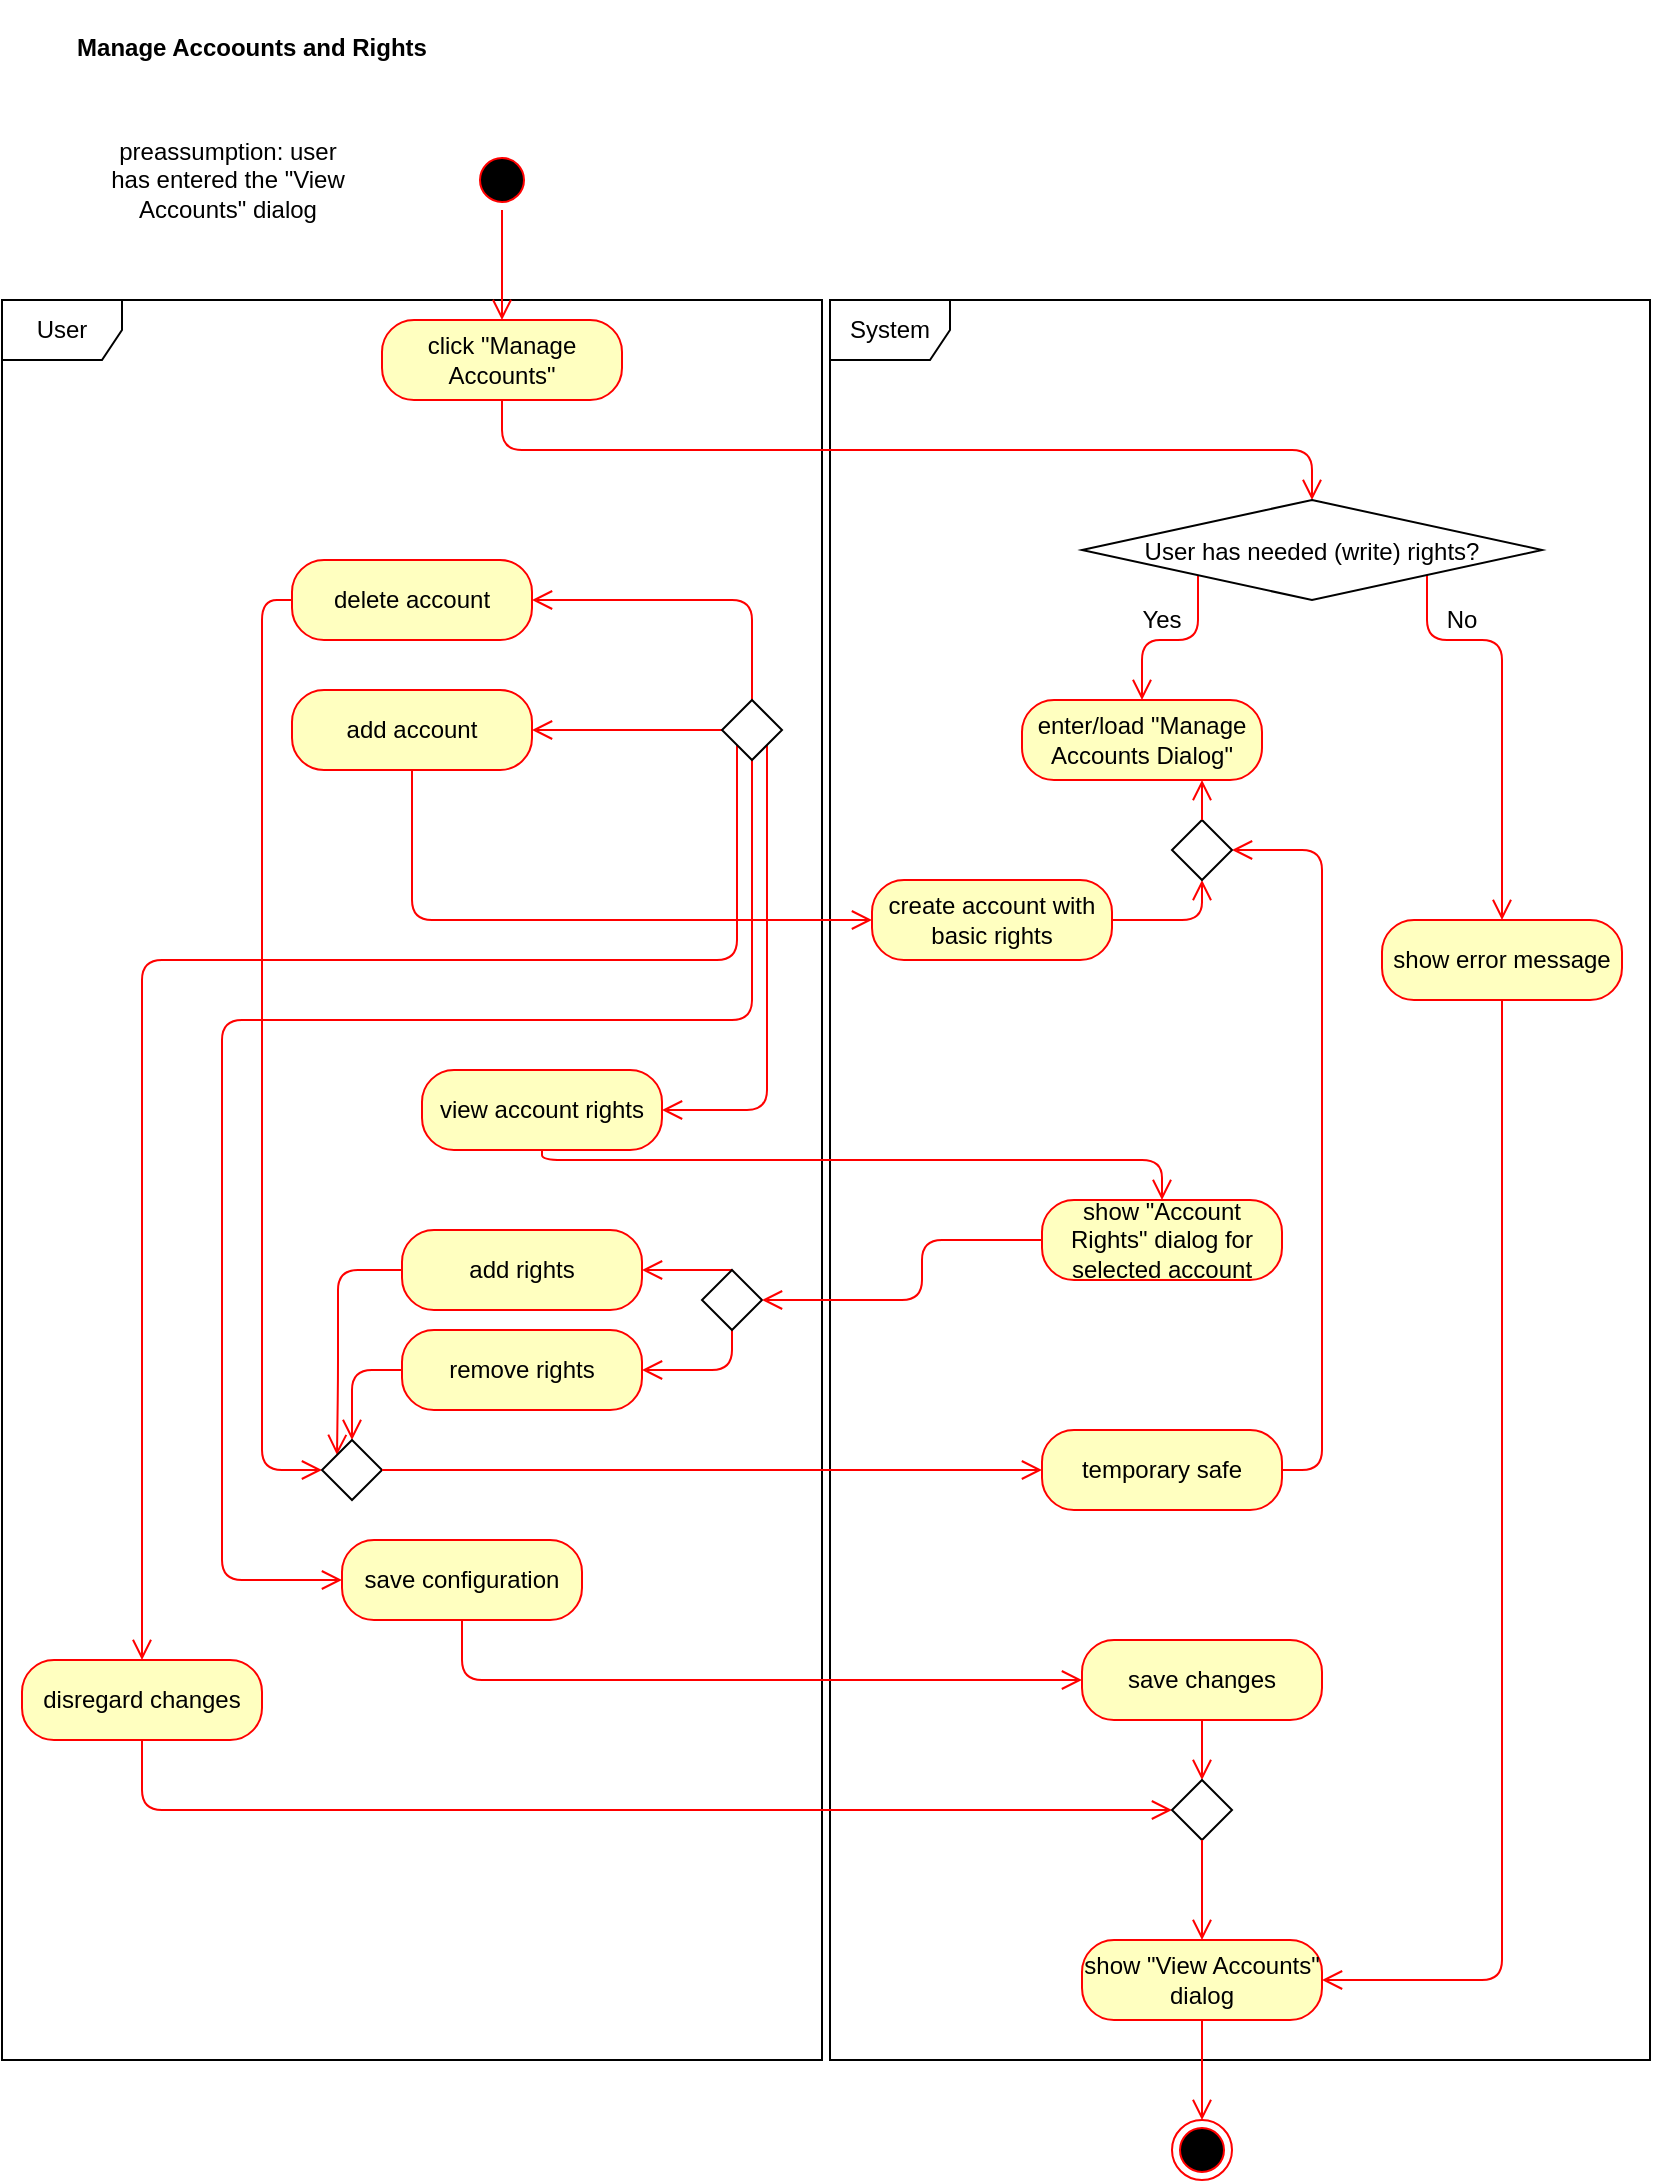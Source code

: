 <mxfile version="13.8.8" type="github">
  <diagram id="51uBncpZeKGi5nlefZB6" name="Activity_Diagram_Manage_Accounts">
    <mxGraphModel dx="709" dy="722" grid="1" gridSize="10" guides="1" tooltips="1" connect="1" arrows="1" fold="1" page="1" pageScale="1" pageWidth="827" pageHeight="1169" math="0" shadow="0">
      <root>
        <mxCell id="MIjQvJClVpNPJ3KCYoKW-0" />
        <mxCell id="MIjQvJClVpNPJ3KCYoKW-1" parent="MIjQvJClVpNPJ3KCYoKW-0" />
        <mxCell id="v87nf60ux7OiHvOhuIsg-0" value="User" style="shape=umlFrame;whiteSpace=wrap;html=1;" parent="MIjQvJClVpNPJ3KCYoKW-1" vertex="1">
          <mxGeometry y="150" width="410" height="880" as="geometry" />
        </mxCell>
        <mxCell id="v87nf60ux7OiHvOhuIsg-1" value="System" style="shape=umlFrame;whiteSpace=wrap;html=1;" parent="MIjQvJClVpNPJ3KCYoKW-1" vertex="1">
          <mxGeometry x="414" y="150" width="410" height="880" as="geometry" />
        </mxCell>
        <mxCell id="uPn5avV3h4MO-AuFN-KD-62" value="Yes" style="text;html=1;strokeColor=none;fillColor=none;align=center;verticalAlign=middle;whiteSpace=wrap;rounded=0;" parent="MIjQvJClVpNPJ3KCYoKW-1" vertex="1">
          <mxGeometry x="560" y="300" width="40" height="20" as="geometry" />
        </mxCell>
        <mxCell id="uPn5avV3h4MO-AuFN-KD-66" value="No" style="text;html=1;strokeColor=none;fillColor=none;align=center;verticalAlign=middle;whiteSpace=wrap;rounded=0;" parent="MIjQvJClVpNPJ3KCYoKW-1" vertex="1">
          <mxGeometry x="710" y="300" width="40" height="20" as="geometry" />
        </mxCell>
        <mxCell id="iclMmv0nS1doL0X6kXzv-4" value="preassumption: user has entered the &quot;View Accounts&quot; dialog" style="text;html=1;strokeColor=none;fillColor=none;align=center;verticalAlign=middle;whiteSpace=wrap;rounded=0;" parent="MIjQvJClVpNPJ3KCYoKW-1" vertex="1">
          <mxGeometry x="48" y="80" width="130" height="20" as="geometry" />
        </mxCell>
        <mxCell id="H4dfCoq8JvrkCILPb4lh-5" value="" style="ellipse;html=1;shape=startState;fillColor=#000000;strokeColor=#ff0000;" parent="MIjQvJClVpNPJ3KCYoKW-1" vertex="1">
          <mxGeometry x="235" y="75" width="30" height="30" as="geometry" />
        </mxCell>
        <mxCell id="H4dfCoq8JvrkCILPb4lh-6" value="" style="edgeStyle=orthogonalEdgeStyle;html=1;verticalAlign=bottom;endArrow=open;endSize=8;strokeColor=#ff0000;entryX=0.5;entryY=0;entryDx=0;entryDy=0;" parent="MIjQvJClVpNPJ3KCYoKW-1" source="H4dfCoq8JvrkCILPb4lh-5" target="H4dfCoq8JvrkCILPb4lh-28" edge="1">
          <mxGeometry relative="1" as="geometry">
            <mxPoint x="420" y="90" as="targetPoint" />
          </mxGeometry>
        </mxCell>
        <mxCell id="H4dfCoq8JvrkCILPb4lh-7" value="Manage Accoounts and Rights" style="text;align=center;fontStyle=1;verticalAlign=middle;spacingLeft=3;spacingRight=3;strokeColor=none;rotatable=0;points=[[0,0.5],[1,0.5]];portConstraint=eastwest;" parent="MIjQvJClVpNPJ3KCYoKW-1" vertex="1">
          <mxGeometry width="250" height="46" as="geometry" />
        </mxCell>
        <mxCell id="H4dfCoq8JvrkCILPb4lh-8" value="" style="ellipse;html=1;shape=endState;fillColor=#000000;strokeColor=#ff0000;" parent="MIjQvJClVpNPJ3KCYoKW-1" vertex="1">
          <mxGeometry x="585" y="1060" width="30" height="30" as="geometry" />
        </mxCell>
        <mxCell id="H4dfCoq8JvrkCILPb4lh-28" value="click &quot;Manage Accounts&quot;" style="rounded=1;whiteSpace=wrap;html=1;arcSize=40;fontColor=#000000;fillColor=#ffffc0;strokeColor=#ff0000;" parent="MIjQvJClVpNPJ3KCYoKW-1" vertex="1">
          <mxGeometry x="190" y="160" width="120" height="40" as="geometry" />
        </mxCell>
        <mxCell id="H4dfCoq8JvrkCILPb4lh-29" value="" style="edgeStyle=orthogonalEdgeStyle;html=1;verticalAlign=bottom;endArrow=open;endSize=8;strokeColor=#ff0000;entryX=0.5;entryY=0;entryDx=0;entryDy=0;exitX=0.5;exitY=1;exitDx=0;exitDy=0;" parent="MIjQvJClVpNPJ3KCYoKW-1" source="H4dfCoq8JvrkCILPb4lh-28" target="UWAfNUe5T1bSQTTHerQg-0" edge="1">
          <mxGeometry relative="1" as="geometry">
            <mxPoint x="650" y="230" as="targetPoint" />
            <mxPoint x="260" y="115" as="sourcePoint" />
          </mxGeometry>
        </mxCell>
        <mxCell id="H4dfCoq8JvrkCILPb4lh-30" value="show error message" style="rounded=1;whiteSpace=wrap;html=1;arcSize=40;fontColor=#000000;fillColor=#ffffc0;strokeColor=#ff0000;" parent="MIjQvJClVpNPJ3KCYoKW-1" vertex="1">
          <mxGeometry x="690" y="460" width="120" height="40" as="geometry" />
        </mxCell>
        <mxCell id="H4dfCoq8JvrkCILPb4lh-31" value="enter/load &quot;Manage Accounts Dialog&quot;" style="rounded=1;whiteSpace=wrap;html=1;arcSize=40;fontColor=#000000;fillColor=#ffffc0;strokeColor=#ff0000;" parent="MIjQvJClVpNPJ3KCYoKW-1" vertex="1">
          <mxGeometry x="510" y="350" width="120" height="40" as="geometry" />
        </mxCell>
        <mxCell id="H4dfCoq8JvrkCILPb4lh-32" value="delete account" style="rounded=1;whiteSpace=wrap;html=1;arcSize=40;fontColor=#000000;fillColor=#ffffc0;strokeColor=#ff0000;" parent="MIjQvJClVpNPJ3KCYoKW-1" vertex="1">
          <mxGeometry x="145" y="280" width="120" height="40" as="geometry" />
        </mxCell>
        <mxCell id="H4dfCoq8JvrkCILPb4lh-33" value="add account" style="rounded=1;whiteSpace=wrap;html=1;arcSize=40;fontColor=#000000;fillColor=#ffffc0;strokeColor=#ff0000;" parent="MIjQvJClVpNPJ3KCYoKW-1" vertex="1">
          <mxGeometry x="145" y="345" width="120" height="40" as="geometry" />
        </mxCell>
        <mxCell id="H4dfCoq8JvrkCILPb4lh-34" value="add rights" style="rounded=1;whiteSpace=wrap;html=1;arcSize=40;fontColor=#000000;fillColor=#ffffc0;strokeColor=#ff0000;" parent="MIjQvJClVpNPJ3KCYoKW-1" vertex="1">
          <mxGeometry x="200" y="615" width="120" height="40" as="geometry" />
        </mxCell>
        <mxCell id="H4dfCoq8JvrkCILPb4lh-35" value="remove rights" style="rounded=1;whiteSpace=wrap;html=1;arcSize=40;fontColor=#000000;fillColor=#ffffc0;strokeColor=#ff0000;" parent="MIjQvJClVpNPJ3KCYoKW-1" vertex="1">
          <mxGeometry x="200" y="665" width="120" height="40" as="geometry" />
        </mxCell>
        <mxCell id="H4dfCoq8JvrkCILPb4lh-36" value="save configuration" style="rounded=1;whiteSpace=wrap;html=1;arcSize=40;fontColor=#000000;fillColor=#ffffc0;strokeColor=#ff0000;" parent="MIjQvJClVpNPJ3KCYoKW-1" vertex="1">
          <mxGeometry x="170" y="770" width="120" height="40" as="geometry" />
        </mxCell>
        <mxCell id="H4dfCoq8JvrkCILPb4lh-41" value="view account rights" style="rounded=1;whiteSpace=wrap;html=1;arcSize=40;fontColor=#000000;fillColor=#ffffc0;strokeColor=#ff0000;" parent="MIjQvJClVpNPJ3KCYoKW-1" vertex="1">
          <mxGeometry x="210" y="535" width="120" height="40" as="geometry" />
        </mxCell>
        <mxCell id="H4dfCoq8JvrkCILPb4lh-42" value="show &quot;Account Rights&quot; dialog for selected account" style="rounded=1;whiteSpace=wrap;html=1;arcSize=40;fontColor=#000000;fillColor=#ffffc0;strokeColor=#ff0000;" parent="MIjQvJClVpNPJ3KCYoKW-1" vertex="1">
          <mxGeometry x="520" y="600" width="120" height="40" as="geometry" />
        </mxCell>
        <mxCell id="H4dfCoq8JvrkCILPb4lh-47" value="" style="edgeStyle=orthogonalEdgeStyle;html=1;verticalAlign=bottom;endArrow=open;endSize=8;strokeColor=#ff0000;entryX=1;entryY=0.5;entryDx=0;entryDy=0;exitX=0.5;exitY=0;exitDx=0;exitDy=0;" parent="MIjQvJClVpNPJ3KCYoKW-1" source="UWAfNUe5T1bSQTTHerQg-9" target="H4dfCoq8JvrkCILPb4lh-32" edge="1">
          <mxGeometry relative="1" as="geometry">
            <mxPoint x="660" y="240" as="targetPoint" />
            <mxPoint x="260" y="210" as="sourcePoint" />
          </mxGeometry>
        </mxCell>
        <mxCell id="H4dfCoq8JvrkCILPb4lh-48" value="" style="edgeStyle=orthogonalEdgeStyle;html=1;verticalAlign=bottom;endArrow=open;endSize=8;strokeColor=#ff0000;entryX=1;entryY=0.5;entryDx=0;entryDy=0;exitX=0;exitY=0.5;exitDx=0;exitDy=0;startSize=7;" parent="MIjQvJClVpNPJ3KCYoKW-1" source="UWAfNUe5T1bSQTTHerQg-9" target="H4dfCoq8JvrkCILPb4lh-33" edge="1">
          <mxGeometry relative="1" as="geometry">
            <mxPoint x="270" y="370" as="targetPoint" />
            <mxPoint x="520" y="380" as="sourcePoint" />
            <Array as="points">
              <mxPoint x="310" y="365" />
              <mxPoint x="310" y="365" />
            </Array>
          </mxGeometry>
        </mxCell>
        <mxCell id="H4dfCoq8JvrkCILPb4lh-49" value="" style="edgeStyle=orthogonalEdgeStyle;html=1;verticalAlign=bottom;endArrow=open;endSize=8;strokeColor=#ff0000;entryX=1;entryY=0.5;entryDx=0;entryDy=0;exitX=1;exitY=1;exitDx=0;exitDy=0;" parent="MIjQvJClVpNPJ3KCYoKW-1" source="UWAfNUe5T1bSQTTHerQg-9" target="H4dfCoq8JvrkCILPb4lh-41" edge="1">
          <mxGeometry relative="1" as="geometry">
            <mxPoint x="280" y="380" as="targetPoint" />
            <mxPoint x="530" y="390" as="sourcePoint" />
            <Array as="points">
              <mxPoint x="383" y="555" />
            </Array>
          </mxGeometry>
        </mxCell>
        <mxCell id="H4dfCoq8JvrkCILPb4lh-50" value="" style="edgeStyle=orthogonalEdgeStyle;html=1;verticalAlign=bottom;endArrow=open;endSize=8;strokeColor=#ff0000;entryX=0.5;entryY=0;entryDx=0;entryDy=0;exitX=0.5;exitY=1;exitDx=0;exitDy=0;" parent="MIjQvJClVpNPJ3KCYoKW-1" source="H4dfCoq8JvrkCILPb4lh-41" target="H4dfCoq8JvrkCILPb4lh-42" edge="1">
          <mxGeometry relative="1" as="geometry">
            <mxPoint x="270" y="550" as="targetPoint" />
            <mxPoint x="520" y="460" as="sourcePoint" />
            <Array as="points">
              <mxPoint x="270" y="580" />
              <mxPoint x="580" y="580" />
            </Array>
          </mxGeometry>
        </mxCell>
        <mxCell id="H4dfCoq8JvrkCILPb4lh-51" value="" style="edgeStyle=orthogonalEdgeStyle;html=1;verticalAlign=bottom;endArrow=open;endSize=8;strokeColor=#ff0000;exitX=0.5;exitY=0;exitDx=0;exitDy=0;entryX=1;entryY=0.5;entryDx=0;entryDy=0;" parent="MIjQvJClVpNPJ3KCYoKW-1" source="UWAfNUe5T1bSQTTHerQg-11" target="H4dfCoq8JvrkCILPb4lh-34" edge="1">
          <mxGeometry relative="1" as="geometry">
            <mxPoint x="450" y="600" as="targetPoint" />
            <mxPoint x="520" y="460" as="sourcePoint" />
            <Array as="points">
              <mxPoint x="365" y="635" />
              <mxPoint x="365" y="635" />
            </Array>
          </mxGeometry>
        </mxCell>
        <mxCell id="H4dfCoq8JvrkCILPb4lh-52" value="" style="edgeStyle=orthogonalEdgeStyle;html=1;verticalAlign=bottom;endArrow=open;endSize=8;strokeColor=#ff0000;entryX=1;entryY=0.5;entryDx=0;entryDy=0;exitX=0.5;exitY=1;exitDx=0;exitDy=0;" parent="MIjQvJClVpNPJ3KCYoKW-1" source="UWAfNUe5T1bSQTTHerQg-11" target="H4dfCoq8JvrkCILPb4lh-35" edge="1">
          <mxGeometry relative="1" as="geometry">
            <mxPoint x="340" y="630" as="targetPoint" />
            <mxPoint x="530" y="630" as="sourcePoint" />
            <Array as="points">
              <mxPoint x="365" y="685" />
            </Array>
          </mxGeometry>
        </mxCell>
        <mxCell id="H4dfCoq8JvrkCILPb4lh-53" value="" style="edgeStyle=orthogonalEdgeStyle;html=1;verticalAlign=bottom;endArrow=open;endSize=8;strokeColor=#ff0000;exitX=0.5;exitY=1;exitDx=0;exitDy=0;entryX=0;entryY=0.5;entryDx=0;entryDy=0;" parent="MIjQvJClVpNPJ3KCYoKW-1" source="H4dfCoq8JvrkCILPb4lh-33" target="H4dfCoq8JvrkCILPb4lh-54" edge="1">
          <mxGeometry relative="1" as="geometry">
            <mxPoint x="570" y="460" as="targetPoint" />
            <mxPoint x="520" y="380" as="sourcePoint" />
            <Array as="points">
              <mxPoint x="205" y="460" />
            </Array>
          </mxGeometry>
        </mxCell>
        <mxCell id="H4dfCoq8JvrkCILPb4lh-54" value="create account with basic rights" style="rounded=1;whiteSpace=wrap;html=1;arcSize=40;fontColor=#000000;fillColor=#ffffc0;strokeColor=#ff0000;" parent="MIjQvJClVpNPJ3KCYoKW-1" vertex="1">
          <mxGeometry x="435" y="440" width="120" height="40" as="geometry" />
        </mxCell>
        <mxCell id="H4dfCoq8JvrkCILPb4lh-57" value="" style="edgeStyle=orthogonalEdgeStyle;html=1;verticalAlign=bottom;endArrow=open;endSize=8;strokeColor=#ff0000;entryX=0.5;entryY=1;entryDx=0;entryDy=0;exitX=1;exitY=0.5;exitDx=0;exitDy=0;" parent="MIjQvJClVpNPJ3KCYoKW-1" source="H4dfCoq8JvrkCILPb4lh-54" target="UWAfNUe5T1bSQTTHerQg-2" edge="1">
          <mxGeometry relative="1" as="geometry">
            <mxPoint x="270" y="550" as="targetPoint" />
            <mxPoint x="520" y="380" as="sourcePoint" />
            <Array as="points">
              <mxPoint x="600" y="460" />
            </Array>
          </mxGeometry>
        </mxCell>
        <mxCell id="H4dfCoq8JvrkCILPb4lh-58" value="" style="edgeStyle=orthogonalEdgeStyle;html=1;verticalAlign=bottom;endArrow=open;endSize=8;strokeColor=#ff0000;exitX=0;exitY=0.5;exitDx=0;exitDy=0;entryX=0;entryY=0;entryDx=0;entryDy=0;" parent="MIjQvJClVpNPJ3KCYoKW-1" source="H4dfCoq8JvrkCILPb4lh-34" target="UWAfNUe5T1bSQTTHerQg-10" edge="1">
          <mxGeometry relative="1" as="geometry">
            <mxPoint x="670" y="730" as="targetPoint" />
            <mxPoint x="530" y="630" as="sourcePoint" />
            <Array as="points">
              <mxPoint x="168" y="635" />
              <mxPoint x="168" y="690" />
            </Array>
          </mxGeometry>
        </mxCell>
        <mxCell id="H4dfCoq8JvrkCILPb4lh-59" value="temporary safe" style="rounded=1;whiteSpace=wrap;html=1;arcSize=40;fontColor=#000000;fillColor=#ffffc0;strokeColor=#ff0000;" parent="MIjQvJClVpNPJ3KCYoKW-1" vertex="1">
          <mxGeometry x="520" y="715" width="120" height="40" as="geometry" />
        </mxCell>
        <mxCell id="H4dfCoq8JvrkCILPb4lh-60" value="" style="edgeStyle=orthogonalEdgeStyle;html=1;verticalAlign=bottom;endArrow=open;endSize=8;strokeColor=#ff0000;exitX=1;exitY=0.5;exitDx=0;exitDy=0;entryX=1;entryY=0.5;entryDx=0;entryDy=0;" parent="MIjQvJClVpNPJ3KCYoKW-1" source="H4dfCoq8JvrkCILPb4lh-59" target="UWAfNUe5T1bSQTTHerQg-2" edge="1">
          <mxGeometry relative="1" as="geometry">
            <mxPoint x="650" y="740" as="targetPoint" />
            <mxPoint x="220" y="630" as="sourcePoint" />
            <Array as="points">
              <mxPoint x="660" y="735" />
              <mxPoint x="660" y="425" />
            </Array>
          </mxGeometry>
        </mxCell>
        <mxCell id="H4dfCoq8JvrkCILPb4lh-62" value="save changes" style="rounded=1;whiteSpace=wrap;html=1;arcSize=40;fontColor=#000000;fillColor=#ffffc0;strokeColor=#ff0000;" parent="MIjQvJClVpNPJ3KCYoKW-1" vertex="1">
          <mxGeometry x="540" y="820" width="120" height="40" as="geometry" />
        </mxCell>
        <mxCell id="H4dfCoq8JvrkCILPb4lh-63" value="" style="edgeStyle=orthogonalEdgeStyle;html=1;verticalAlign=bottom;endArrow=open;endSize=8;strokeColor=#ff0000;exitX=0;exitY=0.5;exitDx=0;exitDy=0;entryX=0.5;entryY=0;entryDx=0;entryDy=0;" parent="MIjQvJClVpNPJ3KCYoKW-1" source="H4dfCoq8JvrkCILPb4lh-35" target="UWAfNUe5T1bSQTTHerQg-10" edge="1">
          <mxGeometry relative="1" as="geometry">
            <mxPoint x="520" y="720" as="targetPoint" />
            <mxPoint x="220" y="630" as="sourcePoint" />
            <Array as="points">
              <mxPoint x="175" y="685" />
            </Array>
          </mxGeometry>
        </mxCell>
        <mxCell id="H4dfCoq8JvrkCILPb4lh-64" value="" style="edgeStyle=orthogonalEdgeStyle;html=1;verticalAlign=bottom;endArrow=open;endSize=8;strokeColor=#ff0000;exitX=0.5;exitY=1;exitDx=0;exitDy=0;entryX=0;entryY=0.5;entryDx=0;entryDy=0;" parent="MIjQvJClVpNPJ3KCYoKW-1" source="UWAfNUe5T1bSQTTHerQg-9" target="H4dfCoq8JvrkCILPb4lh-36" edge="1">
          <mxGeometry relative="1" as="geometry">
            <mxPoint x="101" y="780" as="targetPoint" />
            <mxPoint x="520" y="380" as="sourcePoint" />
            <Array as="points">
              <mxPoint x="375" y="510" />
              <mxPoint x="110" y="510" />
              <mxPoint x="110" y="790" />
            </Array>
          </mxGeometry>
        </mxCell>
        <mxCell id="H4dfCoq8JvrkCILPb4lh-65" value="" style="edgeStyle=orthogonalEdgeStyle;html=1;verticalAlign=bottom;endArrow=open;endSize=8;strokeColor=#ff0000;exitX=0.5;exitY=1;exitDx=0;exitDy=0;entryX=0;entryY=0.5;entryDx=0;entryDy=0;" parent="MIjQvJClVpNPJ3KCYoKW-1" source="H4dfCoq8JvrkCILPb4lh-36" target="H4dfCoq8JvrkCILPb4lh-62" edge="1">
          <mxGeometry relative="1" as="geometry">
            <mxPoint x="650" y="740" as="targetPoint" />
            <mxPoint x="210" y="695" as="sourcePoint" />
            <Array as="points">
              <mxPoint x="230" y="840" />
            </Array>
          </mxGeometry>
        </mxCell>
        <mxCell id="H4dfCoq8JvrkCILPb4lh-66" value="" style="edgeStyle=orthogonalEdgeStyle;html=1;verticalAlign=bottom;endArrow=open;endSize=8;strokeColor=#ff0000;exitX=0.5;exitY=1;exitDx=0;exitDy=0;entryX=0.5;entryY=0;entryDx=0;entryDy=0;" parent="MIjQvJClVpNPJ3KCYoKW-1" source="H4dfCoq8JvrkCILPb4lh-62" target="UWAfNUe5T1bSQTTHerQg-6" edge="1">
          <mxGeometry relative="1" as="geometry">
            <mxPoint x="550" y="910" as="targetPoint" />
            <mxPoint x="110" y="830" as="sourcePoint" />
            <Array as="points">
              <mxPoint x="600" y="890" />
              <mxPoint x="600" y="890" />
            </Array>
          </mxGeometry>
        </mxCell>
        <mxCell id="H4dfCoq8JvrkCILPb4lh-67" value="" style="edgeStyle=orthogonalEdgeStyle;html=1;verticalAlign=bottom;endArrow=open;endSize=8;strokeColor=#ff0000;exitX=0;exitY=0.5;exitDx=0;exitDy=0;entryX=0;entryY=0.5;entryDx=0;entryDy=0;" parent="MIjQvJClVpNPJ3KCYoKW-1" source="H4dfCoq8JvrkCILPb4lh-32" target="UWAfNUe5T1bSQTTHerQg-10" edge="1">
          <mxGeometry relative="1" as="geometry">
            <mxPoint x="445" y="470" as="targetPoint" />
            <mxPoint x="215" y="440" as="sourcePoint" />
            <Array as="points">
              <mxPoint x="130" y="300" />
              <mxPoint x="130" y="735" />
            </Array>
          </mxGeometry>
        </mxCell>
        <mxCell id="H4dfCoq8JvrkCILPb4lh-68" value="show &quot;View Accounts&quot; dialog" style="rounded=1;whiteSpace=wrap;html=1;arcSize=40;fontColor=#000000;fillColor=#ffffc0;strokeColor=#ff0000;" parent="MIjQvJClVpNPJ3KCYoKW-1" vertex="1">
          <mxGeometry x="540" y="970" width="120" height="40" as="geometry" />
        </mxCell>
        <mxCell id="H4dfCoq8JvrkCILPb4lh-69" value="disregard changes" style="rounded=1;whiteSpace=wrap;html=1;arcSize=40;fontColor=#000000;fillColor=#ffffc0;strokeColor=#ff0000;" parent="MIjQvJClVpNPJ3KCYoKW-1" vertex="1">
          <mxGeometry x="10" y="830" width="120" height="40" as="geometry" />
        </mxCell>
        <mxCell id="H4dfCoq8JvrkCILPb4lh-70" value="" style="edgeStyle=orthogonalEdgeStyle;html=1;verticalAlign=bottom;endArrow=open;endSize=8;strokeColor=#ff0000;exitX=0;exitY=1;exitDx=0;exitDy=0;entryX=0.5;entryY=0;entryDx=0;entryDy=0;" parent="MIjQvJClVpNPJ3KCYoKW-1" source="UWAfNUe5T1bSQTTHerQg-9" target="H4dfCoq8JvrkCILPb4lh-69" edge="1">
          <mxGeometry relative="1" as="geometry">
            <mxPoint x="110" y="790" as="targetPoint" />
            <mxPoint x="520" y="380" as="sourcePoint" />
            <Array as="points">
              <mxPoint x="368" y="480" />
              <mxPoint x="70" y="480" />
            </Array>
          </mxGeometry>
        </mxCell>
        <mxCell id="H4dfCoq8JvrkCILPb4lh-71" value="" style="edgeStyle=orthogonalEdgeStyle;html=1;verticalAlign=bottom;endArrow=open;endSize=8;strokeColor=#ff0000;exitX=0.5;exitY=1;exitDx=0;exitDy=0;entryX=0;entryY=0.5;entryDx=0;entryDy=0;" parent="MIjQvJClVpNPJ3KCYoKW-1" source="H4dfCoq8JvrkCILPb4lh-69" target="UWAfNUe5T1bSQTTHerQg-6" edge="1">
          <mxGeometry relative="1" as="geometry">
            <mxPoint x="600" y="1010" as="targetPoint" />
            <mxPoint x="150" y="830" as="sourcePoint" />
            <Array as="points">
              <mxPoint x="70" y="905" />
            </Array>
          </mxGeometry>
        </mxCell>
        <mxCell id="H4dfCoq8JvrkCILPb4lh-73" value="" style="edgeStyle=orthogonalEdgeStyle;html=1;verticalAlign=bottom;endArrow=open;endSize=8;strokeColor=#ff0000;exitX=0.5;exitY=1;exitDx=0;exitDy=0;entryX=0.5;entryY=0;entryDx=0;entryDy=0;" parent="MIjQvJClVpNPJ3KCYoKW-1" source="H4dfCoq8JvrkCILPb4lh-68" target="H4dfCoq8JvrkCILPb4lh-8" edge="1">
          <mxGeometry relative="1" as="geometry">
            <mxPoint x="610" y="980" as="targetPoint" />
            <mxPoint x="610" y="930" as="sourcePoint" />
            <Array as="points">
              <mxPoint x="600" y="1030" />
              <mxPoint x="600" y="1030" />
            </Array>
          </mxGeometry>
        </mxCell>
        <mxCell id="H4dfCoq8JvrkCILPb4lh-74" value="" style="edgeStyle=orthogonalEdgeStyle;html=1;verticalAlign=bottom;endArrow=open;endSize=8;strokeColor=#ff0000;exitX=0.5;exitY=1;exitDx=0;exitDy=0;entryX=1;entryY=0.5;entryDx=0;entryDy=0;" parent="MIjQvJClVpNPJ3KCYoKW-1" source="H4dfCoq8JvrkCILPb4lh-30" target="H4dfCoq8JvrkCILPb4lh-68" edge="1">
          <mxGeometry relative="1" as="geometry">
            <mxPoint x="610" y="980" as="targetPoint" />
            <mxPoint x="610" y="930" as="sourcePoint" />
            <Array as="points">
              <mxPoint x="750" y="990" />
            </Array>
          </mxGeometry>
        </mxCell>
        <mxCell id="tqdOhUpATxdKJPEx6Tdf-0" value="" style="edgeStyle=orthogonalEdgeStyle;html=1;verticalAlign=bottom;endArrow=open;endSize=8;strokeColor=#ff0000;entryX=0.5;entryY=0;entryDx=0;entryDy=0;exitX=1;exitY=1;exitDx=0;exitDy=0;" parent="MIjQvJClVpNPJ3KCYoKW-1" source="UWAfNUe5T1bSQTTHerQg-0" target="H4dfCoq8JvrkCILPb4lh-30" edge="1">
          <mxGeometry relative="1" as="geometry">
            <mxPoint x="660" y="240" as="targetPoint" />
            <mxPoint x="650" y="270" as="sourcePoint" />
            <Array as="points">
              <mxPoint x="713" y="320" />
              <mxPoint x="750" y="320" />
            </Array>
          </mxGeometry>
        </mxCell>
        <mxCell id="tqdOhUpATxdKJPEx6Tdf-1" value="" style="edgeStyle=orthogonalEdgeStyle;html=1;verticalAlign=bottom;endArrow=open;endSize=8;strokeColor=#ff0000;entryX=0.5;entryY=0;entryDx=0;entryDy=0;" parent="MIjQvJClVpNPJ3KCYoKW-1" target="H4dfCoq8JvrkCILPb4lh-31" edge="1">
          <mxGeometry relative="1" as="geometry">
            <mxPoint x="760" y="470" as="targetPoint" />
            <mxPoint x="598" y="280" as="sourcePoint" />
            <Array as="points">
              <mxPoint x="598" y="320" />
              <mxPoint x="570" y="320" />
            </Array>
          </mxGeometry>
        </mxCell>
        <mxCell id="UWAfNUe5T1bSQTTHerQg-0" value="User has needed (write) rights?" style="rhombus;" vertex="1" parent="MIjQvJClVpNPJ3KCYoKW-1">
          <mxGeometry x="540" y="250" width="230" height="50" as="geometry" />
        </mxCell>
        <mxCell id="UWAfNUe5T1bSQTTHerQg-2" value="" style="rhombus;" vertex="1" parent="MIjQvJClVpNPJ3KCYoKW-1">
          <mxGeometry x="585" y="410" width="30" height="30" as="geometry" />
        </mxCell>
        <mxCell id="UWAfNUe5T1bSQTTHerQg-5" value="" style="edgeStyle=orthogonalEdgeStyle;html=1;verticalAlign=bottom;endArrow=open;endSize=8;strokeColor=#ff0000;exitX=0.5;exitY=0;exitDx=0;exitDy=0;entryX=0.75;entryY=1;entryDx=0;entryDy=0;" edge="1" source="UWAfNUe5T1bSQTTHerQg-2" parent="MIjQvJClVpNPJ3KCYoKW-1" target="H4dfCoq8JvrkCILPb4lh-31">
          <mxGeometry relative="1" as="geometry">
            <mxPoint x="580" y="585" as="targetPoint" />
            <mxPoint x="580" y="525" as="sourcePoint" />
          </mxGeometry>
        </mxCell>
        <mxCell id="UWAfNUe5T1bSQTTHerQg-6" value="" style="rhombus;" vertex="1" parent="MIjQvJClVpNPJ3KCYoKW-1">
          <mxGeometry x="585" y="890" width="30" height="30" as="geometry" />
        </mxCell>
        <mxCell id="UWAfNUe5T1bSQTTHerQg-7" value="" style="edgeStyle=orthogonalEdgeStyle;html=1;verticalAlign=bottom;endArrow=open;endSize=8;strokeColor=#ff0000;exitX=0.5;exitY=1;exitDx=0;exitDy=0;entryX=0.5;entryY=0;entryDx=0;entryDy=0;" edge="1" parent="MIjQvJClVpNPJ3KCYoKW-1" source="UWAfNUe5T1bSQTTHerQg-6" target="H4dfCoq8JvrkCILPb4lh-68">
          <mxGeometry relative="1" as="geometry">
            <mxPoint x="610" y="1070" as="targetPoint" />
            <mxPoint x="610" y="1020" as="sourcePoint" />
            <Array as="points">
              <mxPoint x="600" y="950" />
              <mxPoint x="600" y="950" />
            </Array>
          </mxGeometry>
        </mxCell>
        <mxCell id="UWAfNUe5T1bSQTTHerQg-9" value="" style="rhombus;" vertex="1" parent="MIjQvJClVpNPJ3KCYoKW-1">
          <mxGeometry x="360" y="350" width="30" height="30" as="geometry" />
        </mxCell>
        <mxCell id="UWAfNUe5T1bSQTTHerQg-10" value="" style="rhombus;" vertex="1" parent="MIjQvJClVpNPJ3KCYoKW-1">
          <mxGeometry x="160" y="720" width="30" height="30" as="geometry" />
        </mxCell>
        <mxCell id="UWAfNUe5T1bSQTTHerQg-11" value="" style="rhombus;" vertex="1" parent="MIjQvJClVpNPJ3KCYoKW-1">
          <mxGeometry x="350" y="635" width="30" height="30" as="geometry" />
        </mxCell>
        <mxCell id="UWAfNUe5T1bSQTTHerQg-12" value="" style="edgeStyle=orthogonalEdgeStyle;html=1;verticalAlign=bottom;endArrow=open;endSize=8;strokeColor=#ff0000;entryX=1;entryY=0.5;entryDx=0;entryDy=0;exitX=0;exitY=0.5;exitDx=0;exitDy=0;" edge="1" parent="MIjQvJClVpNPJ3KCYoKW-1" source="H4dfCoq8JvrkCILPb4lh-42" target="UWAfNUe5T1bSQTTHerQg-11">
          <mxGeometry relative="1" as="geometry">
            <mxPoint x="330" y="695" as="targetPoint" />
            <mxPoint x="395" y="675" as="sourcePoint" />
            <Array as="points">
              <mxPoint x="460" y="620" />
              <mxPoint x="460" y="650" />
            </Array>
          </mxGeometry>
        </mxCell>
        <mxCell id="UWAfNUe5T1bSQTTHerQg-13" value="" style="edgeStyle=orthogonalEdgeStyle;html=1;verticalAlign=bottom;endArrow=open;endSize=8;strokeColor=#ff0000;exitX=1;exitY=0.5;exitDx=0;exitDy=0;entryX=0;entryY=0.5;entryDx=0;entryDy=0;" edge="1" parent="MIjQvJClVpNPJ3KCYoKW-1" source="UWAfNUe5T1bSQTTHerQg-10" target="H4dfCoq8JvrkCILPb4lh-59">
          <mxGeometry relative="1" as="geometry">
            <mxPoint x="185" y="730" as="targetPoint" />
            <mxPoint x="210" y="695" as="sourcePoint" />
            <Array as="points">
              <mxPoint x="520" y="735" />
            </Array>
          </mxGeometry>
        </mxCell>
      </root>
    </mxGraphModel>
  </diagram>
</mxfile>
